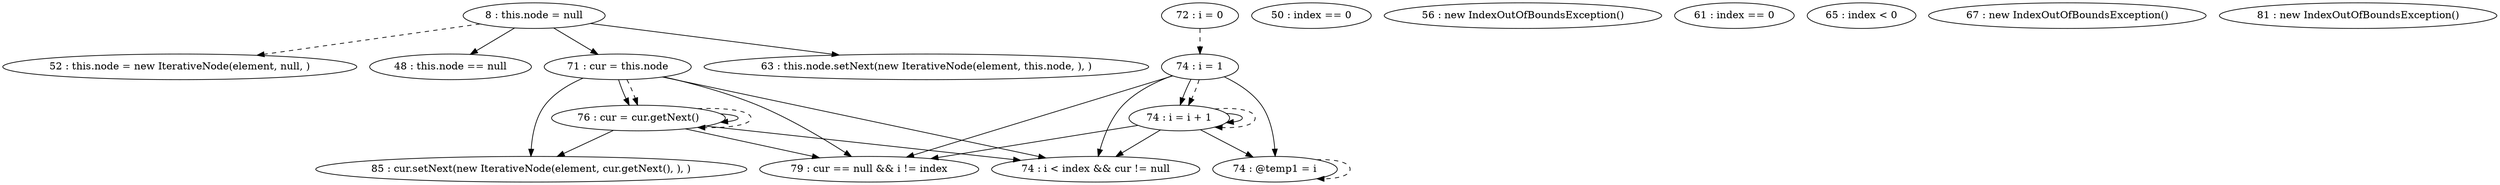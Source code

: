 digraph G {
"8 : this.node = null"
"8 : this.node = null" -> "48 : this.node == null"
"8 : this.node = null" -> "71 : cur = this.node"
"8 : this.node = null" -> "63 : this.node.setNext(new IterativeNode(element, this.node, ), )"
"8 : this.node = null" -> "52 : this.node = new IterativeNode(element, null, )" [style=dashed]
"48 : this.node == null"
"50 : index == 0"
"52 : this.node = new IterativeNode(element, null, )"
"56 : new IndexOutOfBoundsException()"
"61 : index == 0"
"63 : this.node.setNext(new IterativeNode(element, this.node, ), )"
"65 : index < 0"
"67 : new IndexOutOfBoundsException()"
"71 : cur = this.node"
"71 : cur = this.node" -> "79 : cur == null && i != index"
"71 : cur = this.node" -> "74 : i < index && cur != null"
"71 : cur = this.node" -> "85 : cur.setNext(new IterativeNode(element, cur.getNext(), ), )"
"71 : cur = this.node" -> "76 : cur = cur.getNext()"
"71 : cur = this.node" -> "76 : cur = cur.getNext()" [style=dashed]
"72 : i = 0"
"72 : i = 0" -> "74 : i = 1" [style=dashed]
"74 : i = 1"
"74 : i = 1" -> "74 : i = i + 1"
"74 : i = 1" -> "74 : @temp1 = i"
"74 : i = 1" -> "79 : cur == null && i != index"
"74 : i = 1" -> "74 : i < index && cur != null"
"74 : i = 1" -> "74 : i = i + 1" [style=dashed]
"74 : i < index && cur != null"
"76 : cur = cur.getNext()"
"76 : cur = cur.getNext()" -> "79 : cur == null && i != index"
"76 : cur = cur.getNext()" -> "74 : i < index && cur != null"
"76 : cur = cur.getNext()" -> "85 : cur.setNext(new IterativeNode(element, cur.getNext(), ), )"
"76 : cur = cur.getNext()" -> "76 : cur = cur.getNext()"
"76 : cur = cur.getNext()" -> "76 : cur = cur.getNext()" [style=dashed]
"74 : @temp1 = i"
"74 : @temp1 = i" -> "74 : @temp1 = i" [style=dashed]
"74 : i = i + 1"
"74 : i = i + 1" -> "74 : i = i + 1"
"74 : i = i + 1" -> "74 : @temp1 = i"
"74 : i = i + 1" -> "79 : cur == null && i != index"
"74 : i = i + 1" -> "74 : i < index && cur != null"
"74 : i = i + 1" -> "74 : i = i + 1" [style=dashed]
"79 : cur == null && i != index"
"81 : new IndexOutOfBoundsException()"
"85 : cur.setNext(new IterativeNode(element, cur.getNext(), ), )"
}